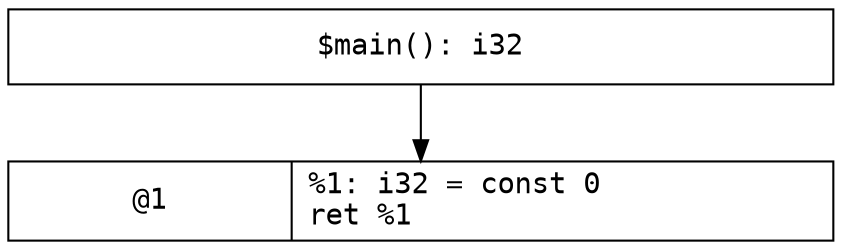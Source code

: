 digraph {
   node [shape=record,width=5.5,fontname=monospace]

   subgraph {
      "$main(): i32" -> "$main@1"

      "$main@1" [label="@1|%1: i32 = const 0\lret %1\l"]
   }
}
